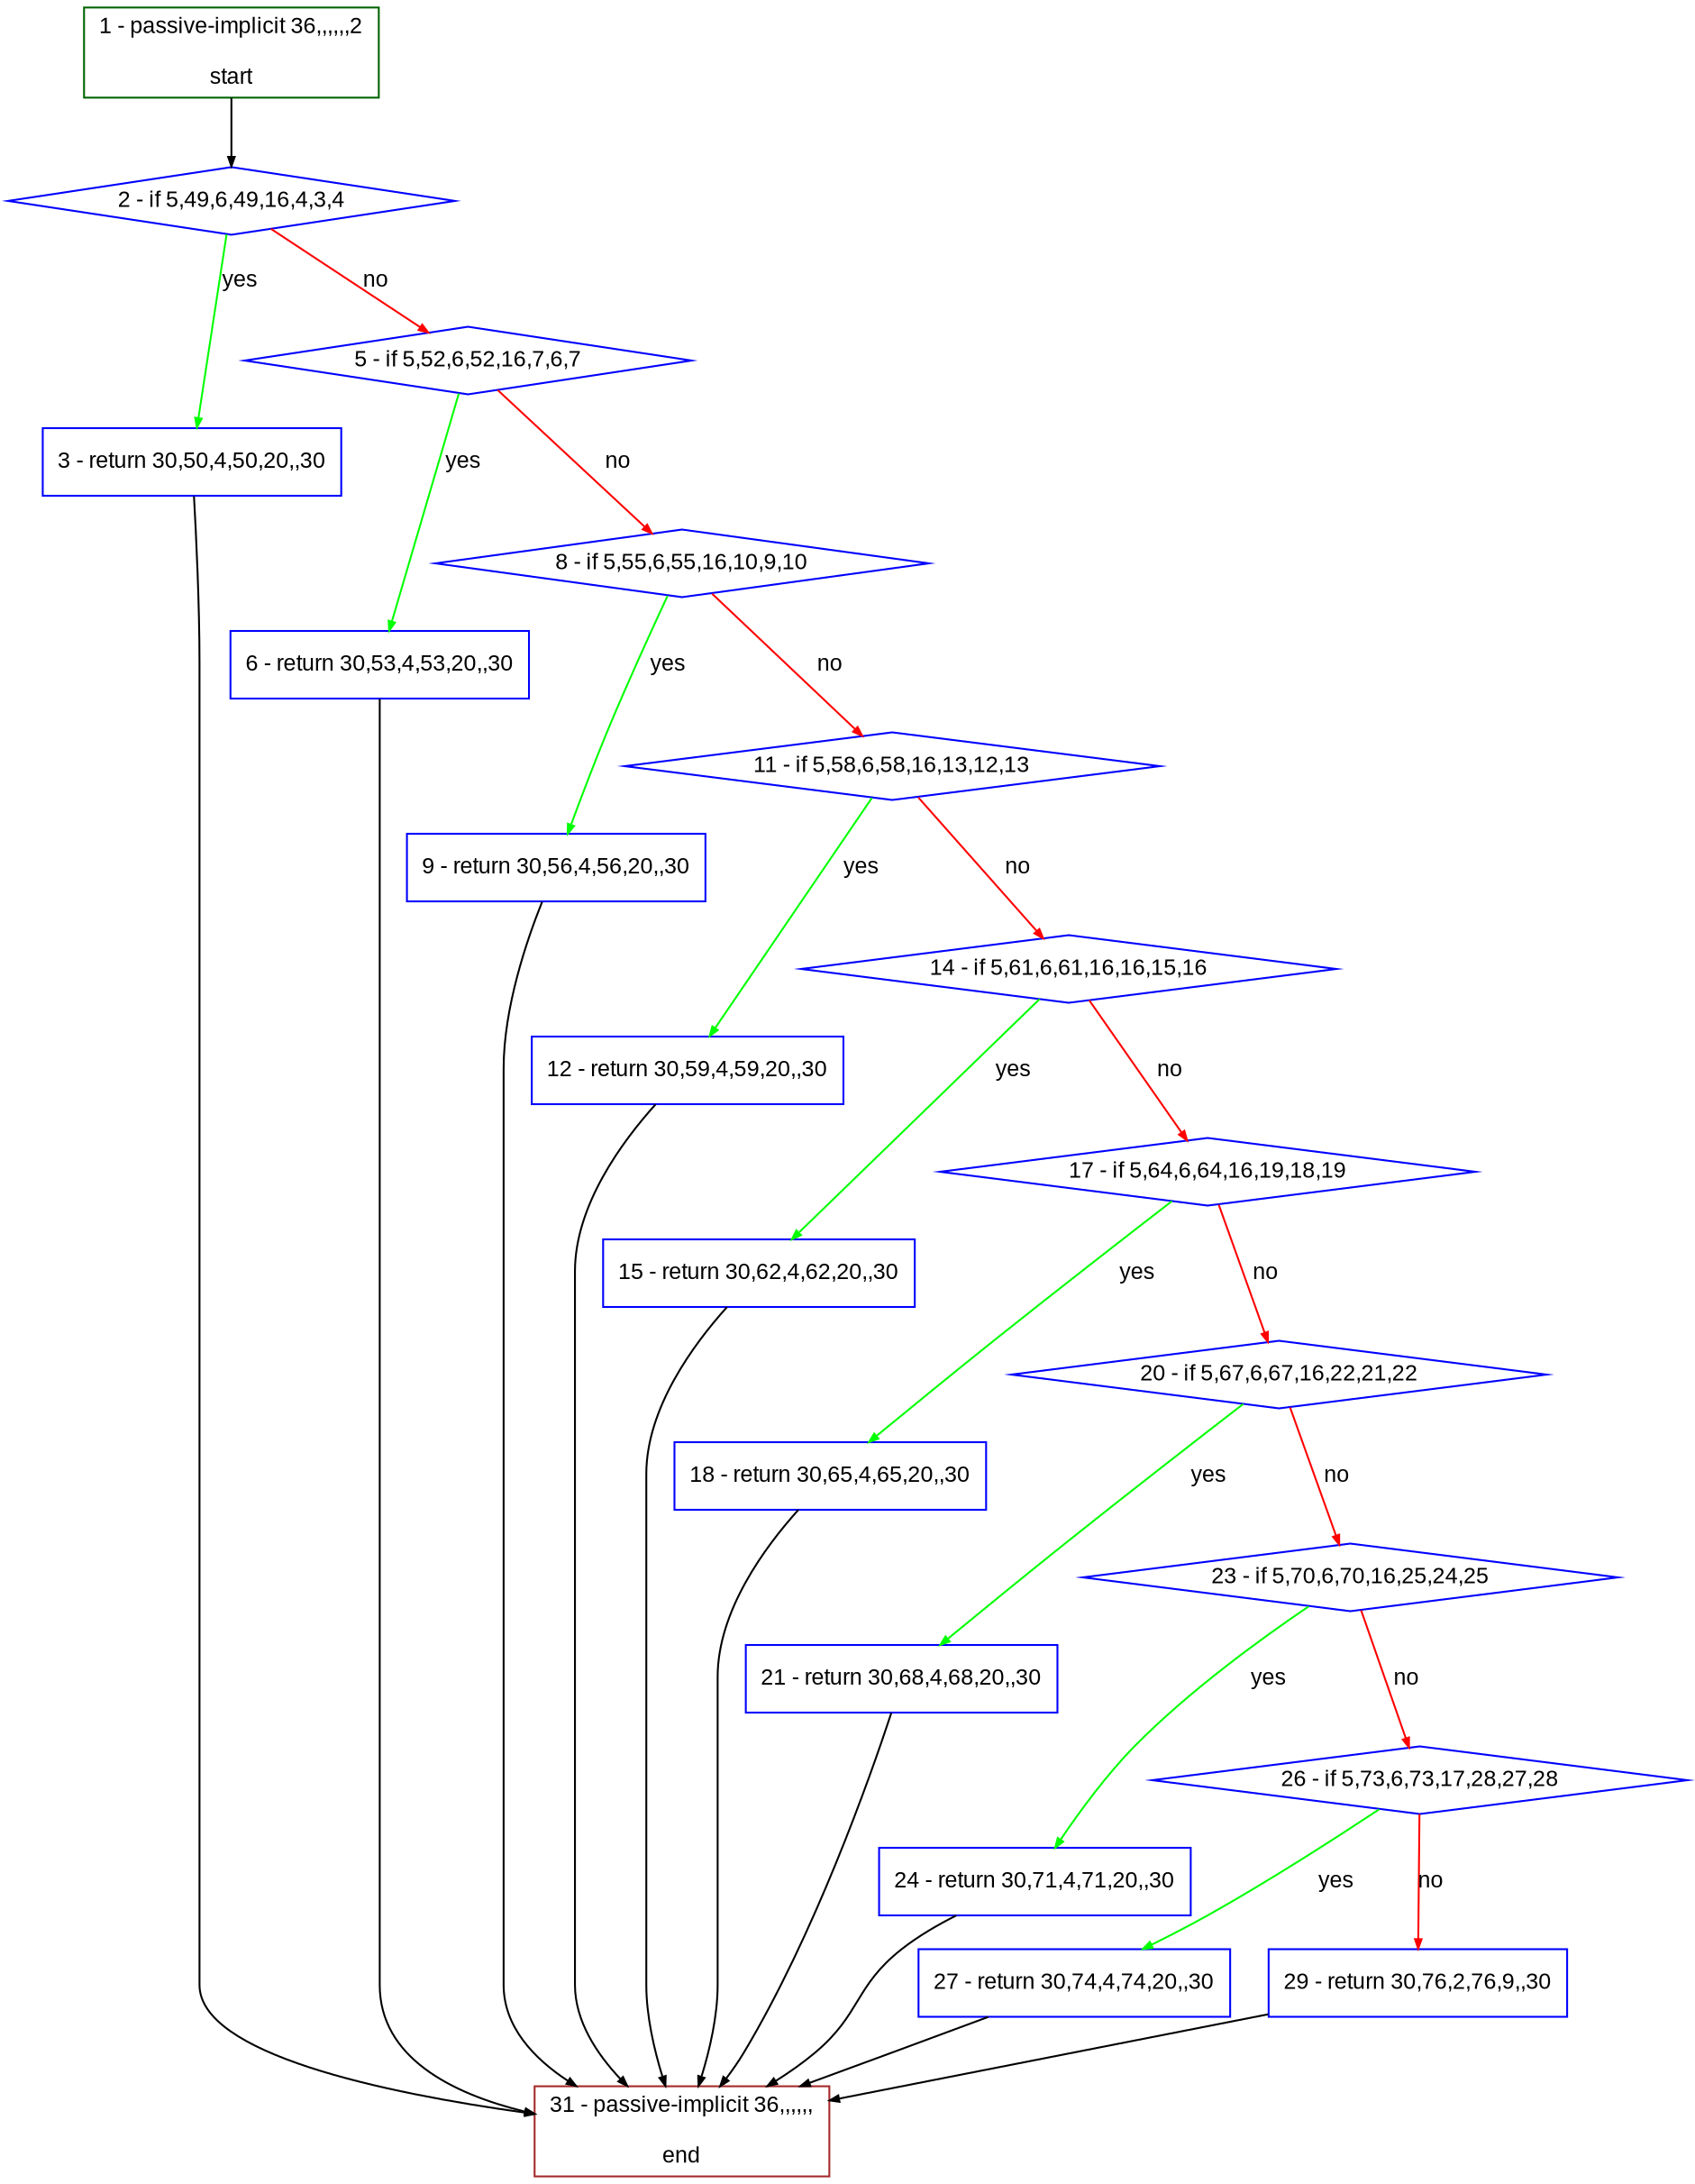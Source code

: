 digraph "" {
  graph [bgcolor="white", fillcolor="#FFFFCC", pack="true", packmode="clust", fontname="Arial", label="", fontsize="12", compound="true", style="rounded,filled"];
  node [node_initialized="no", fillcolor="white", fontname="Arial", label="", color="grey", fontsize="12", fixedsize="false", compound="true", shape="rectangle", style="filled"];
  edge [arrowtail="none", lhead="", fontcolor="black", fontname="Arial", label="", color="black", fontsize="12", arrowhead="normal", arrowsize="0.5", compound="true", ltail="", dir="forward"];
  __N1 [fillcolor="#ffffff", label="2 - if 5,49,6,49,16,4,3,4", color="#0000ff", shape="diamond", style="filled"];
  __N2 [fillcolor="#ffffff", label="1 - passive-implicit 36,,,,,,2\n\nstart", color="#006400", shape="box", style="filled"];
  __N3 [fillcolor="#ffffff", label="3 - return 30,50,4,50,20,,30", color="#0000ff", shape="box", style="filled"];
  __N4 [fillcolor="#ffffff", label="5 - if 5,52,6,52,16,7,6,7", color="#0000ff", shape="diamond", style="filled"];
  __N5 [fillcolor="#ffffff", label="31 - passive-implicit 36,,,,,,\n\nend", color="#a52a2a", shape="box", style="filled"];
  __N6 [fillcolor="#ffffff", label="6 - return 30,53,4,53,20,,30", color="#0000ff", shape="box", style="filled"];
  __N7 [fillcolor="#ffffff", label="8 - if 5,55,6,55,16,10,9,10", color="#0000ff", shape="diamond", style="filled"];
  __N8 [fillcolor="#ffffff", label="9 - return 30,56,4,56,20,,30", color="#0000ff", shape="box", style="filled"];
  __N9 [fillcolor="#ffffff", label="11 - if 5,58,6,58,16,13,12,13", color="#0000ff", shape="diamond", style="filled"];
  __N10 [fillcolor="#ffffff", label="12 - return 30,59,4,59,20,,30", color="#0000ff", shape="box", style="filled"];
  __N11 [fillcolor="#ffffff", label="14 - if 5,61,6,61,16,16,15,16", color="#0000ff", shape="diamond", style="filled"];
  __N12 [fillcolor="#ffffff", label="15 - return 30,62,4,62,20,,30", color="#0000ff", shape="box", style="filled"];
  __N13 [fillcolor="#ffffff", label="17 - if 5,64,6,64,16,19,18,19", color="#0000ff", shape="diamond", style="filled"];
  __N14 [fillcolor="#ffffff", label="18 - return 30,65,4,65,20,,30", color="#0000ff", shape="box", style="filled"];
  __N15 [fillcolor="#ffffff", label="20 - if 5,67,6,67,16,22,21,22", color="#0000ff", shape="diamond", style="filled"];
  __N16 [fillcolor="#ffffff", label="21 - return 30,68,4,68,20,,30", color="#0000ff", shape="box", style="filled"];
  __N17 [fillcolor="#ffffff", label="23 - if 5,70,6,70,16,25,24,25", color="#0000ff", shape="diamond", style="filled"];
  __N18 [fillcolor="#ffffff", label="24 - return 30,71,4,71,20,,30", color="#0000ff", shape="box", style="filled"];
  __N19 [fillcolor="#ffffff", label="26 - if 5,73,6,73,17,28,27,28", color="#0000ff", shape="diamond", style="filled"];
  __N20 [fillcolor="#ffffff", label="27 - return 30,74,4,74,20,,30", color="#0000ff", shape="box", style="filled"];
  __N21 [fillcolor="#ffffff", label="29 - return 30,76,2,76,9,,30", color="#0000ff", shape="box", style="filled"];
  __N2 -> __N1 [arrowtail="none", color="#000000", label="", arrowhead="normal", dir="forward"];
  __N1 -> __N3 [arrowtail="none", color="#00ff00", label="yes", arrowhead="normal", dir="forward"];
  __N1 -> __N4 [arrowtail="none", color="#ff0000", label="no", arrowhead="normal", dir="forward"];
  __N3 -> __N5 [arrowtail="none", color="#000000", label="", arrowhead="normal", dir="forward"];
  __N4 -> __N6 [arrowtail="none", color="#00ff00", label="yes", arrowhead="normal", dir="forward"];
  __N4 -> __N7 [arrowtail="none", color="#ff0000", label="no", arrowhead="normal", dir="forward"];
  __N6 -> __N5 [arrowtail="none", color="#000000", label="", arrowhead="normal", dir="forward"];
  __N7 -> __N8 [arrowtail="none", color="#00ff00", label="yes", arrowhead="normal", dir="forward"];
  __N7 -> __N9 [arrowtail="none", color="#ff0000", label="no", arrowhead="normal", dir="forward"];
  __N8 -> __N5 [arrowtail="none", color="#000000", label="", arrowhead="normal", dir="forward"];
  __N9 -> __N10 [arrowtail="none", color="#00ff00", label="yes", arrowhead="normal", dir="forward"];
  __N9 -> __N11 [arrowtail="none", color="#ff0000", label="no", arrowhead="normal", dir="forward"];
  __N10 -> __N5 [arrowtail="none", color="#000000", label="", arrowhead="normal", dir="forward"];
  __N11 -> __N12 [arrowtail="none", color="#00ff00", label="yes", arrowhead="normal", dir="forward"];
  __N11 -> __N13 [arrowtail="none", color="#ff0000", label="no", arrowhead="normal", dir="forward"];
  __N12 -> __N5 [arrowtail="none", color="#000000", label="", arrowhead="normal", dir="forward"];
  __N13 -> __N14 [arrowtail="none", color="#00ff00", label="yes", arrowhead="normal", dir="forward"];
  __N13 -> __N15 [arrowtail="none", color="#ff0000", label="no", arrowhead="normal", dir="forward"];
  __N14 -> __N5 [arrowtail="none", color="#000000", label="", arrowhead="normal", dir="forward"];
  __N15 -> __N16 [arrowtail="none", color="#00ff00", label="yes", arrowhead="normal", dir="forward"];
  __N15 -> __N17 [arrowtail="none", color="#ff0000", label="no", arrowhead="normal", dir="forward"];
  __N16 -> __N5 [arrowtail="none", color="#000000", label="", arrowhead="normal", dir="forward"];
  __N17 -> __N18 [arrowtail="none", color="#00ff00", label="yes", arrowhead="normal", dir="forward"];
  __N17 -> __N19 [arrowtail="none", color="#ff0000", label="no", arrowhead="normal", dir="forward"];
  __N18 -> __N5 [arrowtail="none", color="#000000", label="", arrowhead="normal", dir="forward"];
  __N19 -> __N20 [arrowtail="none", color="#00ff00", label="yes", arrowhead="normal", dir="forward"];
  __N19 -> __N21 [arrowtail="none", color="#ff0000", label="no", arrowhead="normal", dir="forward"];
  __N20 -> __N5 [arrowtail="none", color="#000000", label="", arrowhead="normal", dir="forward"];
  __N21 -> __N5 [arrowtail="none", color="#000000", label="", arrowhead="normal", dir="forward"];
}

